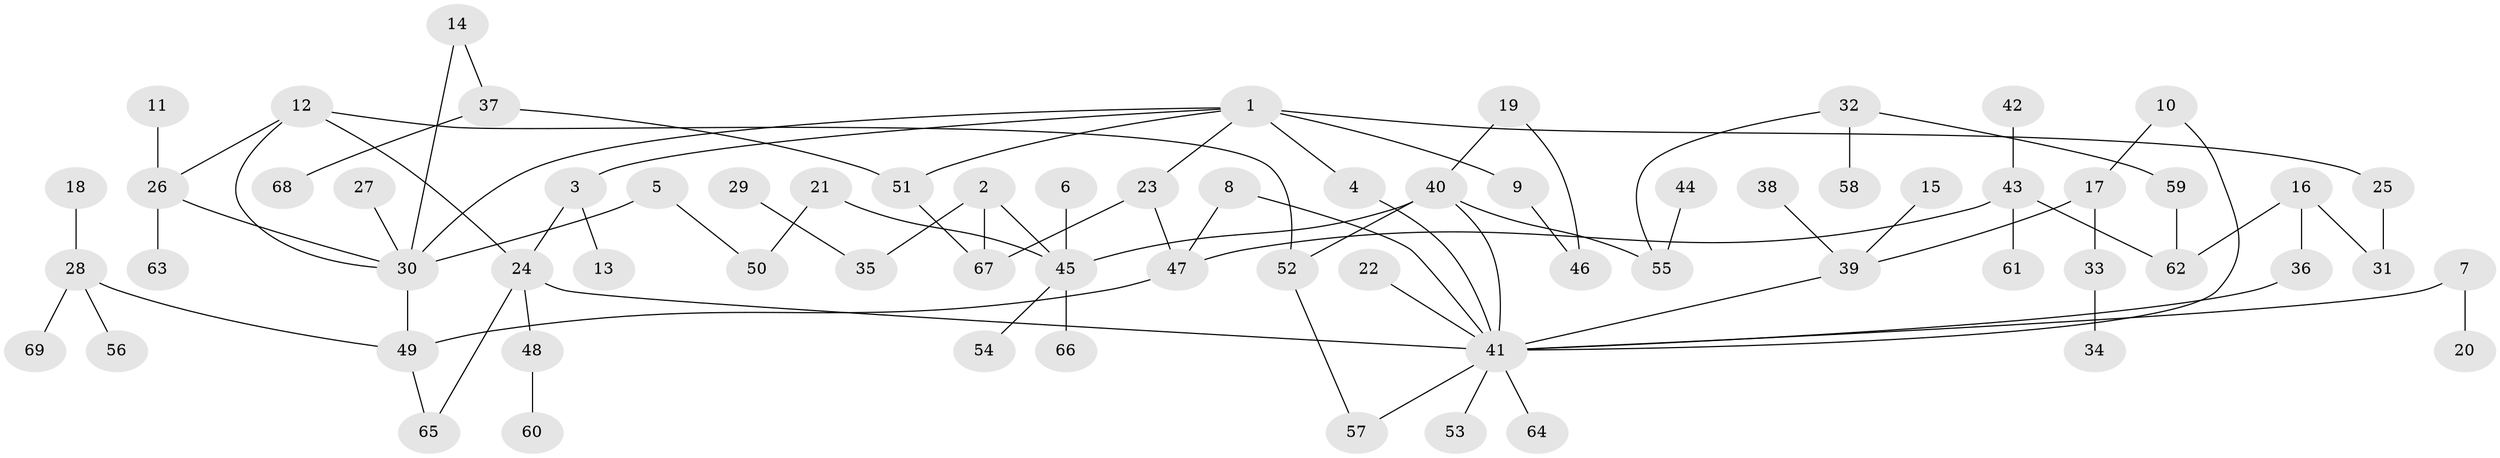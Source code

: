 // original degree distribution, {3: 0.1897810218978102, 4: 0.06569343065693431, 5: 0.043795620437956206, 7: 0.0072992700729927005, 8: 0.014598540145985401, 2: 0.3284671532846715, 1: 0.34306569343065696, 6: 0.0072992700729927005}
// Generated by graph-tools (version 1.1) at 2025/49/03/09/25 03:49:18]
// undirected, 69 vertices, 85 edges
graph export_dot {
graph [start="1"]
  node [color=gray90,style=filled];
  1;
  2;
  3;
  4;
  5;
  6;
  7;
  8;
  9;
  10;
  11;
  12;
  13;
  14;
  15;
  16;
  17;
  18;
  19;
  20;
  21;
  22;
  23;
  24;
  25;
  26;
  27;
  28;
  29;
  30;
  31;
  32;
  33;
  34;
  35;
  36;
  37;
  38;
  39;
  40;
  41;
  42;
  43;
  44;
  45;
  46;
  47;
  48;
  49;
  50;
  51;
  52;
  53;
  54;
  55;
  56;
  57;
  58;
  59;
  60;
  61;
  62;
  63;
  64;
  65;
  66;
  67;
  68;
  69;
  1 -- 3 [weight=1.0];
  1 -- 4 [weight=2.0];
  1 -- 9 [weight=1.0];
  1 -- 23 [weight=1.0];
  1 -- 25 [weight=1.0];
  1 -- 30 [weight=1.0];
  1 -- 51 [weight=1.0];
  2 -- 35 [weight=1.0];
  2 -- 45 [weight=1.0];
  2 -- 67 [weight=1.0];
  3 -- 13 [weight=1.0];
  3 -- 24 [weight=1.0];
  4 -- 41 [weight=1.0];
  5 -- 30 [weight=1.0];
  5 -- 50 [weight=1.0];
  6 -- 45 [weight=1.0];
  7 -- 20 [weight=1.0];
  7 -- 41 [weight=1.0];
  8 -- 41 [weight=1.0];
  8 -- 47 [weight=1.0];
  9 -- 46 [weight=1.0];
  10 -- 17 [weight=1.0];
  10 -- 41 [weight=1.0];
  11 -- 26 [weight=1.0];
  12 -- 24 [weight=1.0];
  12 -- 26 [weight=1.0];
  12 -- 30 [weight=1.0];
  12 -- 52 [weight=1.0];
  14 -- 30 [weight=1.0];
  14 -- 37 [weight=1.0];
  15 -- 39 [weight=1.0];
  16 -- 31 [weight=1.0];
  16 -- 36 [weight=1.0];
  16 -- 62 [weight=1.0];
  17 -- 33 [weight=1.0];
  17 -- 39 [weight=1.0];
  18 -- 28 [weight=1.0];
  19 -- 40 [weight=1.0];
  19 -- 46 [weight=1.0];
  21 -- 45 [weight=1.0];
  21 -- 50 [weight=1.0];
  22 -- 41 [weight=1.0];
  23 -- 47 [weight=1.0];
  23 -- 67 [weight=1.0];
  24 -- 41 [weight=1.0];
  24 -- 48 [weight=1.0];
  24 -- 65 [weight=1.0];
  25 -- 31 [weight=1.0];
  26 -- 30 [weight=1.0];
  26 -- 63 [weight=1.0];
  27 -- 30 [weight=1.0];
  28 -- 49 [weight=1.0];
  28 -- 56 [weight=1.0];
  28 -- 69 [weight=1.0];
  29 -- 35 [weight=1.0];
  30 -- 49 [weight=1.0];
  32 -- 55 [weight=1.0];
  32 -- 58 [weight=1.0];
  32 -- 59 [weight=1.0];
  33 -- 34 [weight=1.0];
  36 -- 41 [weight=1.0];
  37 -- 51 [weight=1.0];
  37 -- 68 [weight=1.0];
  38 -- 39 [weight=1.0];
  39 -- 41 [weight=1.0];
  40 -- 41 [weight=1.0];
  40 -- 45 [weight=1.0];
  40 -- 52 [weight=1.0];
  40 -- 55 [weight=1.0];
  41 -- 53 [weight=1.0];
  41 -- 57 [weight=1.0];
  41 -- 64 [weight=1.0];
  42 -- 43 [weight=1.0];
  43 -- 47 [weight=1.0];
  43 -- 61 [weight=1.0];
  43 -- 62 [weight=1.0];
  44 -- 55 [weight=1.0];
  45 -- 54 [weight=1.0];
  45 -- 66 [weight=2.0];
  47 -- 49 [weight=1.0];
  48 -- 60 [weight=1.0];
  49 -- 65 [weight=1.0];
  51 -- 67 [weight=1.0];
  52 -- 57 [weight=1.0];
  59 -- 62 [weight=1.0];
}
